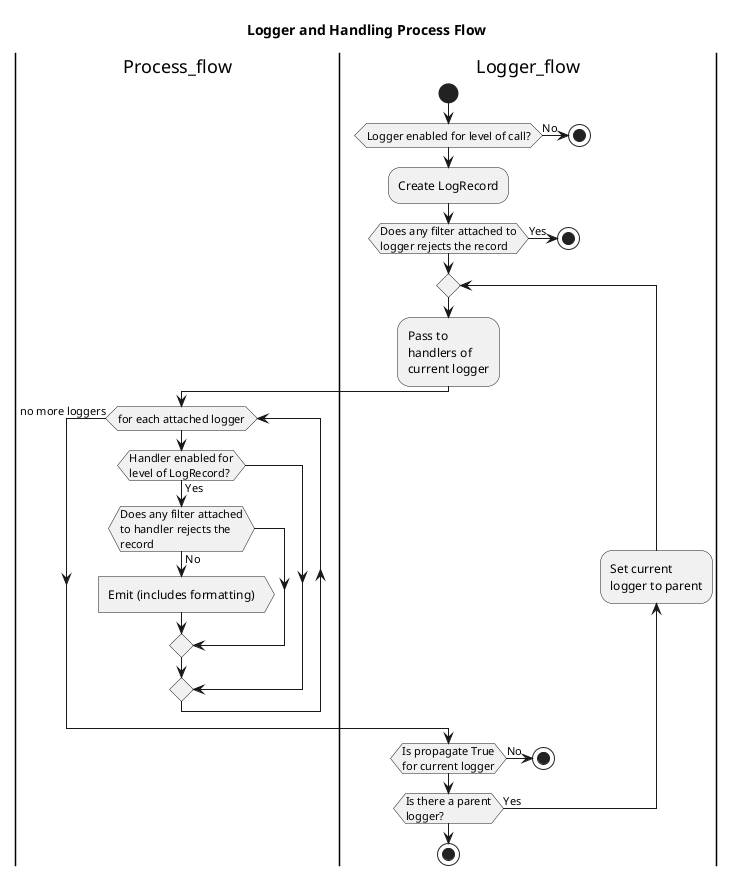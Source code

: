 @startuml logging_flow

title Logger and Handling Process Flow

|Process_flow|

|Logger_flow|

start

if (Logger enabled for level of call?) then (No)
    stop
endif

:Create LogRecord;

if (Does any filter attached to\nlogger rejects the record) then (Yes)
    stop
endif

repeat

:Pass to\nhandlers of\ncurrent logger;

|Process_flow|

while (for each attached logger)
    if (Handler enabled for\nlevel of LogRecord?) then (Yes)
        if (Does any filter attached\nto handler rejects the\nrecord) then (No)
            :Emit (includes formatting)>
        endif
    endif
endwhile (no more loggers)

|Logger_flow|

if (Is propagate True\nfor current logger) then (No)
    stop
endif

backward:Set current\nlogger to parent;

repeat while (Is there a parent\nlogger?) is (Yes)

stop

@enduml